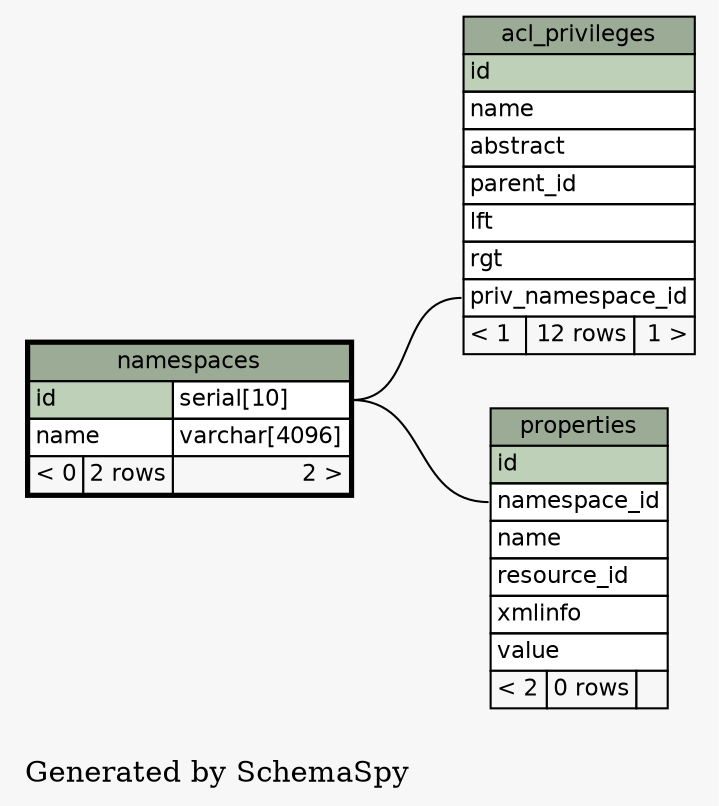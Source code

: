 // dot 2.16.1 on Linux 2.6.24-1-amd64
digraph "oneDegreeRelationshipsGraph" {
  graph [
    rankdir="RL"
    bgcolor="#f7f7f7"
    label="\nGenerated by SchemaSpy"
    labeljust="l"
  ];
  node [
    fontname="Helvetica"
    fontsize="11"
    shape="plaintext"
  ];
  edge [
    arrowsize="0.8"
  ];
  "acl_privileges":"priv_namespace_id":w -> "namespaces":"id.type":e [arrowtail=crowtee arrowhead=none];
  "properties":"namespace_id":w -> "namespaces":"id.type":e [arrowtail=crowtee arrowhead=none];
  "acl_privileges" [
    label=<
    <TABLE BORDER="0" CELLBORDER="1" CELLSPACING="0" BGCOLOR="#ffffff">
      <TR><TD PORT="acl_privileges.heading" COLSPAN="3" BGCOLOR="#9bab96" ALIGN="CENTER">acl_privileges</TD></TR>
      <TR><TD PORT="id" COLSPAN="3" BGCOLOR="#bed1b8" ALIGN="LEFT">id</TD></TR>
      <TR><TD PORT="name" COLSPAN="3" ALIGN="LEFT">name</TD></TR>
      <TR><TD PORT="abstract" COLSPAN="3" ALIGN="LEFT">abstract</TD></TR>
      <TR><TD PORT="parent_id" COLSPAN="3" ALIGN="LEFT">parent_id</TD></TR>
      <TR><TD PORT="lft" COLSPAN="3" ALIGN="LEFT">lft</TD></TR>
      <TR><TD PORT="rgt" COLSPAN="3" ALIGN="LEFT">rgt</TD></TR>
      <TR><TD PORT="priv_namespace_id" COLSPAN="3" ALIGN="LEFT">priv_namespace_id</TD></TR>
      <TR><TD ALIGN="LEFT" BGCOLOR="#f7f7f7">&lt; 1</TD><TD ALIGN="RIGHT" BGCOLOR="#f7f7f7">12 rows</TD><TD ALIGN="RIGHT" BGCOLOR="#f7f7f7">1 &gt;</TD></TR>
    </TABLE>>
    URL="acl_privileges.html#graph"
    tooltip="acl_privileges"
  ];
  "namespaces" [
    label=<
    <TABLE BORDER="2" CELLBORDER="1" CELLSPACING="0" BGCOLOR="#ffffff">
      <TR><TD PORT="namespaces.heading" COLSPAN="3" BGCOLOR="#9bab96" ALIGN="CENTER">namespaces</TD></TR>
      <TR><TD PORT="id" COLSPAN="2" BGCOLOR="#bed1b8" ALIGN="LEFT">id</TD><TD PORT="id.type" ALIGN="LEFT">serial[10]</TD></TR>
      <TR><TD PORT="name" COLSPAN="2" ALIGN="LEFT">name</TD><TD PORT="name.type" ALIGN="LEFT">varchar[4096]</TD></TR>
      <TR><TD ALIGN="LEFT" BGCOLOR="#f7f7f7">&lt; 0</TD><TD ALIGN="RIGHT" BGCOLOR="#f7f7f7">2 rows</TD><TD ALIGN="RIGHT" BGCOLOR="#f7f7f7">2 &gt;</TD></TR>
    </TABLE>>
    URL="namespaces.html#"
    tooltip="namespaces"
  ];
  "properties" [
    label=<
    <TABLE BORDER="0" CELLBORDER="1" CELLSPACING="0" BGCOLOR="#ffffff">
      <TR><TD PORT="properties.heading" COLSPAN="3" BGCOLOR="#9bab96" ALIGN="CENTER">properties</TD></TR>
      <TR><TD PORT="id" COLSPAN="3" BGCOLOR="#bed1b8" ALIGN="LEFT">id</TD></TR>
      <TR><TD PORT="namespace_id" COLSPAN="3" ALIGN="LEFT">namespace_id</TD></TR>
      <TR><TD PORT="name" COLSPAN="3" ALIGN="LEFT">name</TD></TR>
      <TR><TD PORT="resource_id" COLSPAN="3" ALIGN="LEFT">resource_id</TD></TR>
      <TR><TD PORT="xmlinfo" COLSPAN="3" ALIGN="LEFT">xmlinfo</TD></TR>
      <TR><TD PORT="value" COLSPAN="3" ALIGN="LEFT">value</TD></TR>
      <TR><TD ALIGN="LEFT" BGCOLOR="#f7f7f7">&lt; 2</TD><TD ALIGN="RIGHT" BGCOLOR="#f7f7f7">0 rows</TD><TD ALIGN="RIGHT" BGCOLOR="#f7f7f7">  </TD></TR>
    </TABLE>>
    URL="properties.html#graph"
    tooltip="properties"
  ];
}
